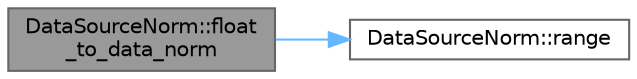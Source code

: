 digraph "DataSourceNorm::float_to_data_norm"
{
 // LATEX_PDF_SIZE
  bgcolor="transparent";
  edge [fontname=Helvetica,fontsize=10,labelfontname=Helvetica,labelfontsize=10];
  node [fontname=Helvetica,fontsize=10,shape=box,height=0.2,width=0.4];
  rankdir="LR";
  Node1 [label="DataSourceNorm::float\l_to_data_norm",height=0.2,width=0.4,color="gray40", fillcolor="grey60", style="filled", fontcolor="black",tooltip="Utility function to return a DataNorm from a float value."];
  Node1 -> Node2 [color="steelblue1",style="solid"];
  Node2 [label="DataSourceNorm::range",height=0.2,width=0.4,color="grey40", fillcolor="white", style="filled",URL="$class_data_source_norm.html#a783cda59fbe99f223bae998f223aaf83",tooltip="Return the range of the DataNorm data point."];
}
